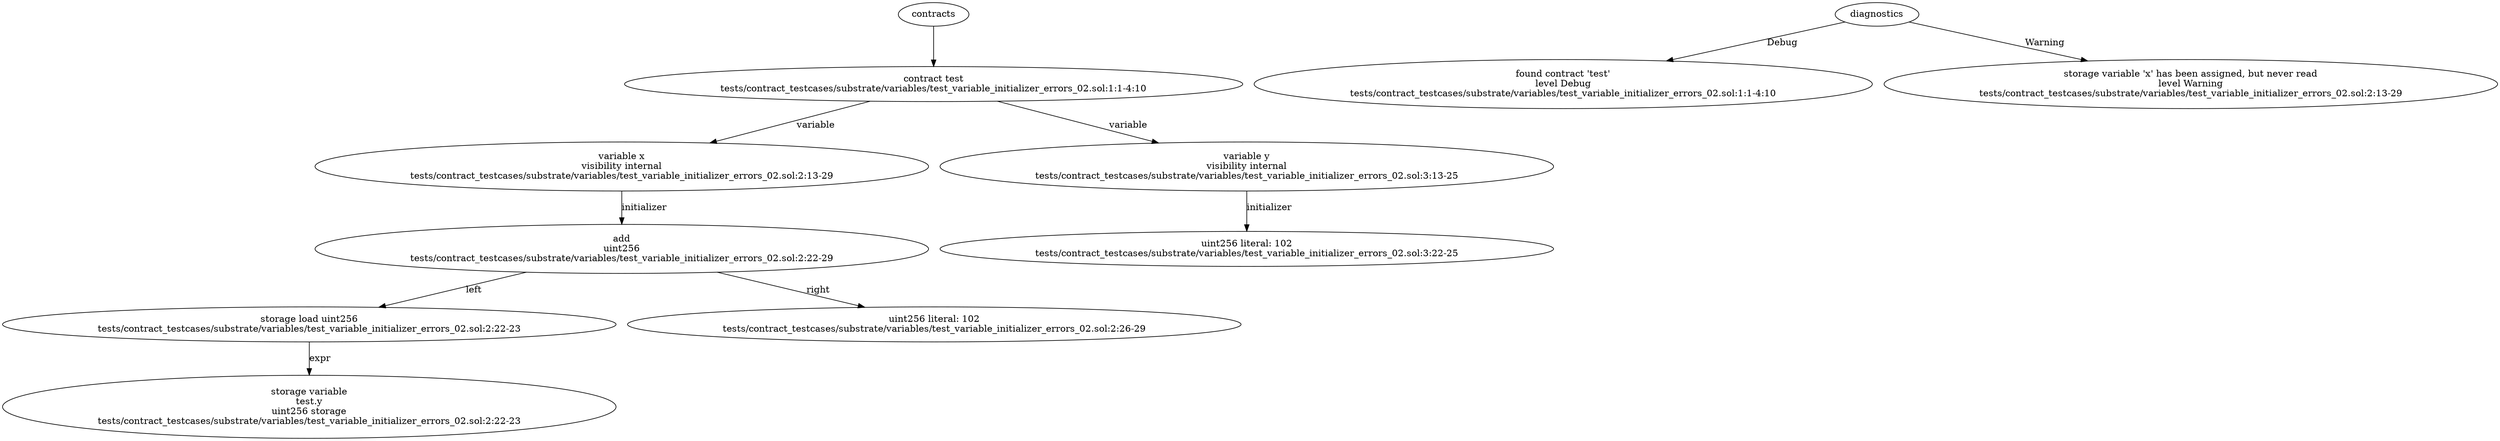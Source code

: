 strict digraph "tests/contract_testcases/substrate/variables/test_variable_initializer_errors_02.sol" {
	contract [label="contract test\ntests/contract_testcases/substrate/variables/test_variable_initializer_errors_02.sol:1:1-4:10"]
	var [label="variable x\nvisibility internal\ntests/contract_testcases/substrate/variables/test_variable_initializer_errors_02.sol:2:13-29"]
	add [label="add\nuint256\ntests/contract_testcases/substrate/variables/test_variable_initializer_errors_02.sol:2:22-29"]
	storage_load [label="storage load uint256\ntests/contract_testcases/substrate/variables/test_variable_initializer_errors_02.sol:2:22-23"]
	storage_var [label="storage variable\ntest.y\nuint256 storage\ntests/contract_testcases/substrate/variables/test_variable_initializer_errors_02.sol:2:22-23"]
	number_literal [label="uint256 literal: 102\ntests/contract_testcases/substrate/variables/test_variable_initializer_errors_02.sol:2:26-29"]
	var_8 [label="variable y\nvisibility internal\ntests/contract_testcases/substrate/variables/test_variable_initializer_errors_02.sol:3:13-25"]
	number_literal_9 [label="uint256 literal: 102\ntests/contract_testcases/substrate/variables/test_variable_initializer_errors_02.sol:3:22-25"]
	diagnostic [label="found contract 'test'\nlevel Debug\ntests/contract_testcases/substrate/variables/test_variable_initializer_errors_02.sol:1:1-4:10"]
	diagnostic_12 [label="storage variable 'x' has been assigned, but never read\nlevel Warning\ntests/contract_testcases/substrate/variables/test_variable_initializer_errors_02.sol:2:13-29"]
	contracts -> contract
	contract -> var [label="variable"]
	var -> add [label="initializer"]
	add -> storage_load [label="left"]
	storage_load -> storage_var [label="expr"]
	add -> number_literal [label="right"]
	contract -> var_8 [label="variable"]
	var_8 -> number_literal_9 [label="initializer"]
	diagnostics -> diagnostic [label="Debug"]
	diagnostics -> diagnostic_12 [label="Warning"]
}
